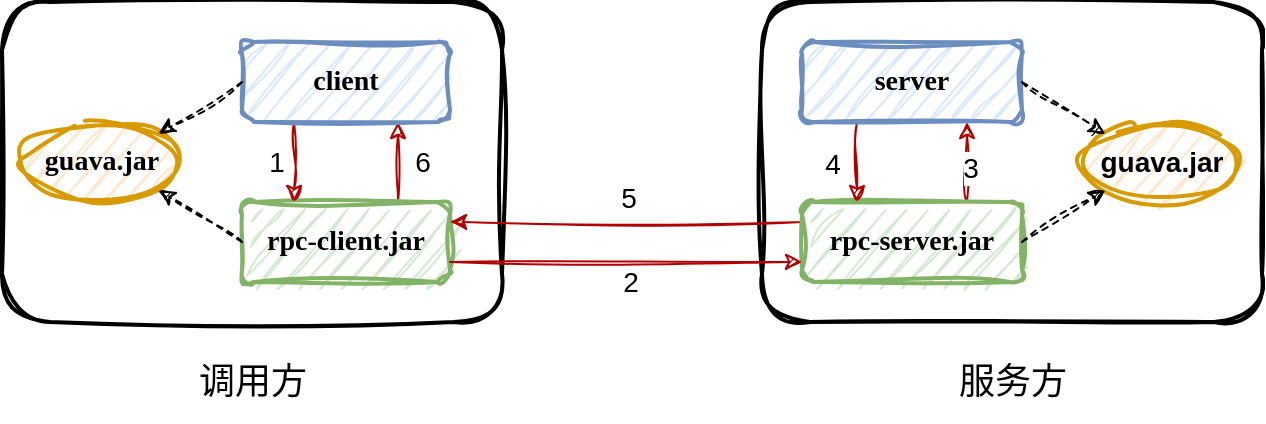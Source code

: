 <mxfile version="22.0.8" type="github">
  <diagram name="第 1 页" id="1m5Y_Z9FJWOdwL9VR-13">
    <mxGraphModel dx="1146" dy="765" grid="1" gridSize="10" guides="1" tooltips="1" connect="1" arrows="1" fold="1" page="1" pageScale="1" pageWidth="827" pageHeight="1169" math="0" shadow="0">
      <root>
        <mxCell id="0" />
        <mxCell id="1" parent="0" />
        <mxCell id="4DX10pmx3WDytaZPGjQy-1" value="" style="rounded=1;whiteSpace=wrap;html=1;sketch=1;curveFitting=1;jiggle=2;strokeWidth=2;" vertex="1" parent="1">
          <mxGeometry x="190" y="160" width="250" height="160" as="geometry" />
        </mxCell>
        <mxCell id="4DX10pmx3WDytaZPGjQy-18" style="edgeStyle=orthogonalEdgeStyle;rounded=0;orthogonalLoop=1;jettySize=auto;html=1;exitX=0.75;exitY=0;exitDx=0;exitDy=0;entryX=0.75;entryY=1;entryDx=0;entryDy=0;fillColor=#e51400;strokeColor=#B20000;sketch=1;curveFitting=1;jiggle=2;" edge="1" parent="1" source="4DX10pmx3WDytaZPGjQy-2" target="4DX10pmx3WDytaZPGjQy-5">
          <mxGeometry relative="1" as="geometry" />
        </mxCell>
        <mxCell id="4DX10pmx3WDytaZPGjQy-2" value="&lt;font style=&quot;font-size: 14px;&quot;&gt;&lt;b&gt;rpc-client.jar&lt;/b&gt;&lt;/font&gt;" style="rounded=1;whiteSpace=wrap;html=1;fillColor=#d5e8d4;strokeColor=#82b366;sketch=1;curveFitting=1;jiggle=2;strokeWidth=2;fontFamily=Comic Sans MS;" vertex="1" parent="1">
          <mxGeometry x="310" y="260" width="104" height="40" as="geometry" />
        </mxCell>
        <mxCell id="4DX10pmx3WDytaZPGjQy-4" value="&lt;font style=&quot;font-size: 14px;&quot;&gt;&lt;b&gt;guava.jar&lt;/b&gt;&lt;/font&gt;" style="ellipse;whiteSpace=wrap;html=1;fillColor=#ffe6cc;strokeColor=#d79b00;sketch=1;curveFitting=1;jiggle=2;strokeWidth=2;fontFamily=Comic Sans MS;" vertex="1" parent="1">
          <mxGeometry x="200" y="220" width="80" height="40" as="geometry" />
        </mxCell>
        <mxCell id="4DX10pmx3WDytaZPGjQy-6" style="edgeStyle=orthogonalEdgeStyle;rounded=0;orthogonalLoop=1;jettySize=auto;html=1;exitX=0.25;exitY=1;exitDx=0;exitDy=0;entryX=0.25;entryY=0;entryDx=0;entryDy=0;fillColor=#e51400;strokeColor=#B20000;sketch=1;curveFitting=1;jiggle=2;" edge="1" parent="1" source="4DX10pmx3WDytaZPGjQy-5" target="4DX10pmx3WDytaZPGjQy-2">
          <mxGeometry relative="1" as="geometry" />
        </mxCell>
        <mxCell id="4DX10pmx3WDytaZPGjQy-24" value="&lt;font style=&quot;font-size: 14px;&quot;&gt;1&lt;/font&gt;" style="edgeLabel;html=1;align=center;verticalAlign=middle;resizable=0;points=[];sketch=1;curveFitting=1;jiggle=2;" vertex="1" connectable="0" parent="4DX10pmx3WDytaZPGjQy-6">
          <mxGeometry x="-0.1" y="1" relative="1" as="geometry">
            <mxPoint x="-10" y="2" as="offset" />
          </mxGeometry>
        </mxCell>
        <mxCell id="4DX10pmx3WDytaZPGjQy-5" value="&lt;font face=&quot;Comic Sans MS&quot; style=&quot;font-size: 14px;&quot;&gt;&lt;b&gt;client&lt;/b&gt;&lt;/font&gt;" style="rounded=1;whiteSpace=wrap;html=1;fillColor=#dae8fc;strokeColor=#6c8ebf;sketch=1;curveFitting=1;jiggle=2;strokeWidth=2;" vertex="1" parent="1">
          <mxGeometry x="310" y="180" width="104" height="40" as="geometry" />
        </mxCell>
        <mxCell id="4DX10pmx3WDytaZPGjQy-7" value="&lt;font face=&quot;Comic Sans MS&quot; style=&quot;font-size: 18px;&quot;&gt;调用方&lt;/font&gt;" style="text;html=1;align=center;verticalAlign=middle;resizable=0;points=[];autosize=1;strokeColor=none;fillColor=none;sketch=1;curveFitting=1;jiggle=2;" vertex="1" parent="1">
          <mxGeometry x="275" y="330" width="80" height="40" as="geometry" />
        </mxCell>
        <mxCell id="4DX10pmx3WDytaZPGjQy-9" value="" style="rounded=1;whiteSpace=wrap;html=1;sketch=1;curveFitting=1;jiggle=2;strokeWidth=2;" vertex="1" parent="1">
          <mxGeometry x="570" y="160" width="250" height="160" as="geometry" />
        </mxCell>
        <mxCell id="4DX10pmx3WDytaZPGjQy-16" style="edgeStyle=orthogonalEdgeStyle;rounded=0;orthogonalLoop=1;jettySize=auto;html=1;exitX=0.75;exitY=0;exitDx=0;exitDy=0;entryX=0.75;entryY=1;entryDx=0;entryDy=0;fillColor=#e51400;strokeColor=#B20000;sketch=1;curveFitting=1;jiggle=2;" edge="1" parent="1" source="4DX10pmx3WDytaZPGjQy-10" target="4DX10pmx3WDytaZPGjQy-13">
          <mxGeometry relative="1" as="geometry" />
        </mxCell>
        <mxCell id="4DX10pmx3WDytaZPGjQy-17" style="edgeStyle=orthogonalEdgeStyle;rounded=0;orthogonalLoop=1;jettySize=auto;html=1;exitX=0;exitY=0.25;exitDx=0;exitDy=0;entryX=1;entryY=0.25;entryDx=0;entryDy=0;fillColor=#e51400;strokeColor=#B20000;sketch=1;curveFitting=1;jiggle=2;" edge="1" parent="1" source="4DX10pmx3WDytaZPGjQy-10" target="4DX10pmx3WDytaZPGjQy-2">
          <mxGeometry relative="1" as="geometry" />
        </mxCell>
        <mxCell id="4DX10pmx3WDytaZPGjQy-10" value="&lt;font face=&quot;Comic Sans MS&quot; style=&quot;font-size: 14px;&quot;&gt;&lt;b&gt;rpc-server.jar&lt;/b&gt;&lt;/font&gt;" style="rounded=1;whiteSpace=wrap;html=1;fillColor=#d5e8d4;strokeColor=#82b366;sketch=1;curveFitting=1;jiggle=2;strokeWidth=2;" vertex="1" parent="1">
          <mxGeometry x="590" y="260" width="110" height="40" as="geometry" />
        </mxCell>
        <mxCell id="4DX10pmx3WDytaZPGjQy-11" value="&lt;font style=&quot;font-size: 14px;&quot;&gt;&lt;b&gt;guava.jar&lt;/b&gt;&lt;/font&gt;" style="ellipse;whiteSpace=wrap;html=1;fillColor=#ffe6cc;strokeColor=#d79b00;sketch=1;curveFitting=1;jiggle=2;strokeWidth=2;" vertex="1" parent="1">
          <mxGeometry x="730" y="220" width="80" height="40" as="geometry" />
        </mxCell>
        <mxCell id="4DX10pmx3WDytaZPGjQy-12" style="edgeStyle=orthogonalEdgeStyle;rounded=0;orthogonalLoop=1;jettySize=auto;html=1;exitX=0.25;exitY=1;exitDx=0;exitDy=0;entryX=0.25;entryY=0;entryDx=0;entryDy=0;fillColor=#e51400;strokeColor=#B20000;sketch=1;curveFitting=1;jiggle=2;" edge="1" parent="1" source="4DX10pmx3WDytaZPGjQy-13" target="4DX10pmx3WDytaZPGjQy-10">
          <mxGeometry relative="1" as="geometry" />
        </mxCell>
        <mxCell id="4DX10pmx3WDytaZPGjQy-13" value="&lt;font face=&quot;Comic Sans MS&quot; style=&quot;font-size: 14px;&quot;&gt;&lt;b&gt;server&lt;/b&gt;&lt;/font&gt;" style="rounded=1;whiteSpace=wrap;html=1;fillColor=#dae8fc;strokeColor=#6c8ebf;sketch=1;curveFitting=1;jiggle=2;strokeWidth=2;" vertex="1" parent="1">
          <mxGeometry x="590" y="180" width="110" height="40" as="geometry" />
        </mxCell>
        <mxCell id="4DX10pmx3WDytaZPGjQy-14" value="&lt;font style=&quot;font-size: 18px;&quot;&gt;服务方&lt;/font&gt;" style="text;html=1;align=center;verticalAlign=middle;resizable=0;points=[];autosize=1;strokeColor=none;fillColor=none;sketch=1;curveFitting=1;jiggle=2;" vertex="1" parent="1">
          <mxGeometry x="655" y="330" width="80" height="40" as="geometry" />
        </mxCell>
        <mxCell id="4DX10pmx3WDytaZPGjQy-15" style="edgeStyle=orthogonalEdgeStyle;rounded=0;orthogonalLoop=1;jettySize=auto;html=1;exitX=1;exitY=0.75;exitDx=0;exitDy=0;entryX=0;entryY=0.75;entryDx=0;entryDy=0;fillColor=#e51400;strokeColor=#B20000;sketch=1;curveFitting=1;jiggle=2;" edge="1" parent="1" source="4DX10pmx3WDytaZPGjQy-2" target="4DX10pmx3WDytaZPGjQy-10">
          <mxGeometry relative="1" as="geometry" />
        </mxCell>
        <mxCell id="4DX10pmx3WDytaZPGjQy-25" value="&lt;font style=&quot;font-size: 14px;&quot;&gt;2&lt;/font&gt;" style="edgeLabel;html=1;align=center;verticalAlign=middle;resizable=0;points=[];sketch=1;curveFitting=1;jiggle=2;" vertex="1" connectable="0" parent="4DX10pmx3WDytaZPGjQy-15">
          <mxGeometry x="0.023" y="1" relative="1" as="geometry">
            <mxPoint y="11" as="offset" />
          </mxGeometry>
        </mxCell>
        <mxCell id="4DX10pmx3WDytaZPGjQy-20" value="" style="endArrow=classic;html=1;rounded=0;exitX=0;exitY=0.5;exitDx=0;exitDy=0;entryX=1;entryY=0;entryDx=0;entryDy=0;dashed=1;sketch=1;curveFitting=1;jiggle=2;" edge="1" parent="1" source="4DX10pmx3WDytaZPGjQy-5" target="4DX10pmx3WDytaZPGjQy-4">
          <mxGeometry width="50" height="50" relative="1" as="geometry">
            <mxPoint x="370" y="450" as="sourcePoint" />
            <mxPoint x="420" y="400" as="targetPoint" />
          </mxGeometry>
        </mxCell>
        <mxCell id="4DX10pmx3WDytaZPGjQy-21" value="" style="endArrow=classic;html=1;rounded=0;exitX=0;exitY=0.5;exitDx=0;exitDy=0;dashed=1;entryX=1;entryY=1;entryDx=0;entryDy=0;sketch=1;curveFitting=1;jiggle=2;" edge="1" parent="1" source="4DX10pmx3WDytaZPGjQy-2" target="4DX10pmx3WDytaZPGjQy-4">
          <mxGeometry width="50" height="50" relative="1" as="geometry">
            <mxPoint x="324" y="210" as="sourcePoint" />
            <mxPoint x="260" y="370" as="targetPoint" />
          </mxGeometry>
        </mxCell>
        <mxCell id="4DX10pmx3WDytaZPGjQy-22" value="" style="endArrow=classic;html=1;rounded=0;dashed=1;exitX=1;exitY=0.5;exitDx=0;exitDy=0;entryX=0;entryY=0;entryDx=0;entryDy=0;sketch=1;curveFitting=1;jiggle=2;" edge="1" parent="1" source="4DX10pmx3WDytaZPGjQy-13" target="4DX10pmx3WDytaZPGjQy-11">
          <mxGeometry width="50" height="50" relative="1" as="geometry">
            <mxPoint x="740" y="400" as="sourcePoint" />
            <mxPoint x="760" y="470" as="targetPoint" />
          </mxGeometry>
        </mxCell>
        <mxCell id="4DX10pmx3WDytaZPGjQy-23" value="" style="endArrow=classic;html=1;rounded=0;dashed=1;exitX=1;exitY=0.5;exitDx=0;exitDy=0;entryX=0;entryY=1;entryDx=0;entryDy=0;sketch=1;curveFitting=1;jiggle=2;" edge="1" parent="1" source="4DX10pmx3WDytaZPGjQy-10" target="4DX10pmx3WDytaZPGjQy-11">
          <mxGeometry width="50" height="50" relative="1" as="geometry">
            <mxPoint x="700" y="210" as="sourcePoint" />
            <mxPoint x="752" y="236" as="targetPoint" />
          </mxGeometry>
        </mxCell>
        <mxCell id="4DX10pmx3WDytaZPGjQy-26" value="&lt;font style=&quot;font-size: 14px;&quot;&gt;3&lt;/font&gt;" style="edgeLabel;html=1;align=center;verticalAlign=middle;resizable=0;points=[];sketch=1;curveFitting=1;jiggle=2;" vertex="1" connectable="0" parent="1">
          <mxGeometry x="632" y="229" as="geometry">
            <mxPoint x="42" y="14" as="offset" />
          </mxGeometry>
        </mxCell>
        <mxCell id="4DX10pmx3WDytaZPGjQy-27" value="&lt;font style=&quot;font-size: 14px;&quot;&gt;4&lt;/font&gt;" style="edgeLabel;html=1;align=center;verticalAlign=middle;resizable=0;points=[];sketch=1;curveFitting=1;jiggle=2;" vertex="1" connectable="0" parent="1">
          <mxGeometry x="563" y="227" as="geometry">
            <mxPoint x="42" y="14" as="offset" />
          </mxGeometry>
        </mxCell>
        <mxCell id="4DX10pmx3WDytaZPGjQy-28" value="&lt;font style=&quot;font-size: 14px;&quot;&gt;6&lt;/font&gt;" style="edgeLabel;html=1;align=center;verticalAlign=middle;resizable=0;points=[];sketch=1;curveFitting=1;jiggle=2;" vertex="1" connectable="0" parent="1">
          <mxGeometry x="400" y="240" as="geometry" />
        </mxCell>
        <mxCell id="4DX10pmx3WDytaZPGjQy-29" value="&lt;font style=&quot;font-size: 14px;&quot;&gt;5&lt;/font&gt;" style="edgeLabel;html=1;align=center;verticalAlign=middle;resizable=0;points=[];sketch=1;curveFitting=1;jiggle=2;" vertex="1" connectable="0" parent="1">
          <mxGeometry x="505" y="260" as="geometry">
            <mxPoint x="-2" y="-2" as="offset" />
          </mxGeometry>
        </mxCell>
      </root>
    </mxGraphModel>
  </diagram>
</mxfile>

